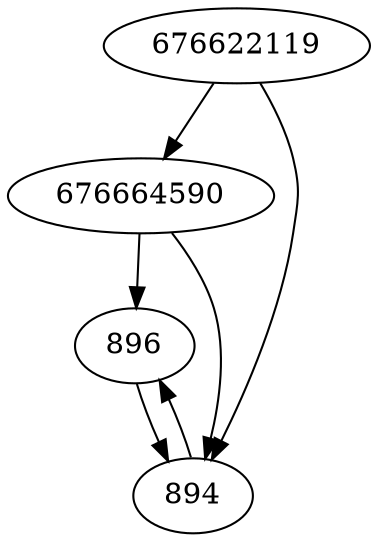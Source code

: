 strict digraph  {
896;
676664590;
894;
676622119;
896 -> 894;
676664590 -> 896;
676664590 -> 894;
894 -> 896;
676622119 -> 894;
676622119 -> 676664590;
}
